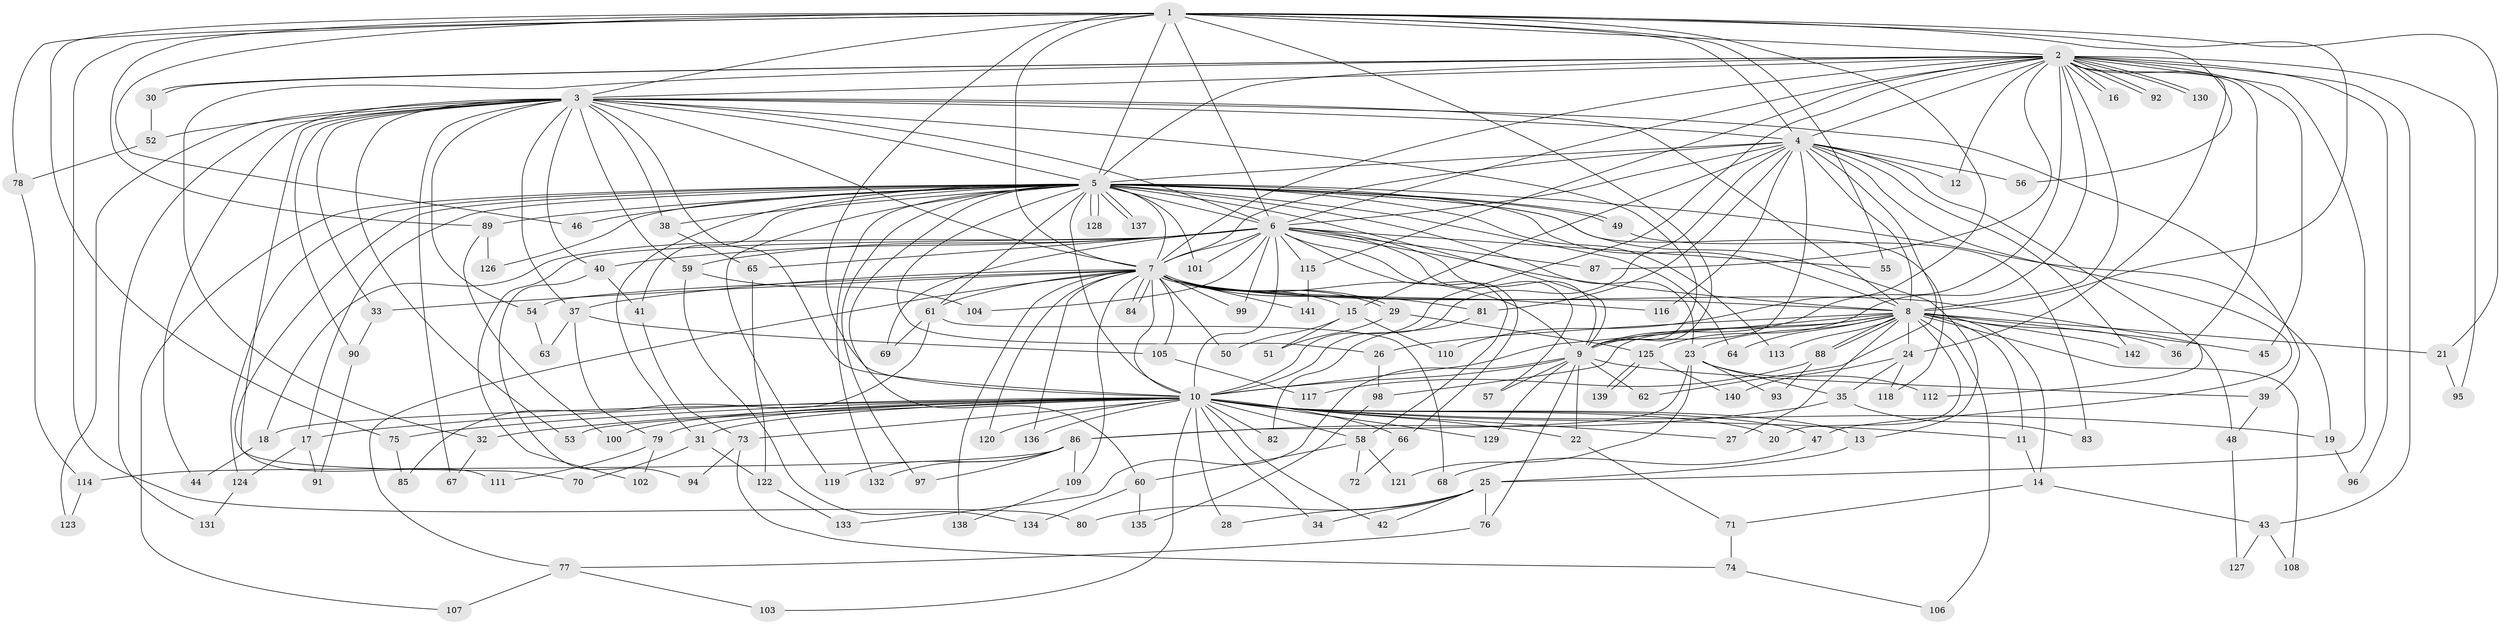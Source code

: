 // coarse degree distribution, {3: 0.22807017543859648, 23: 0.017543859649122806, 5: 0.07017543859649122, 19: 0.03508771929824561, 4: 0.21052631578947367, 2: 0.15789473684210525, 11: 0.017543859649122806, 6: 0.03508771929824561, 1: 0.10526315789473684, 22: 0.017543859649122806, 16: 0.017543859649122806, 27: 0.017543859649122806, 7: 0.03508771929824561, 17: 0.03508771929824561}
// Generated by graph-tools (version 1.1) at 2025/36/03/04/25 23:36:19]
// undirected, 142 vertices, 309 edges
graph export_dot {
  node [color=gray90,style=filled];
  1;
  2;
  3;
  4;
  5;
  6;
  7;
  8;
  9;
  10;
  11;
  12;
  13;
  14;
  15;
  16;
  17;
  18;
  19;
  20;
  21;
  22;
  23;
  24;
  25;
  26;
  27;
  28;
  29;
  30;
  31;
  32;
  33;
  34;
  35;
  36;
  37;
  38;
  39;
  40;
  41;
  42;
  43;
  44;
  45;
  46;
  47;
  48;
  49;
  50;
  51;
  52;
  53;
  54;
  55;
  56;
  57;
  58;
  59;
  60;
  61;
  62;
  63;
  64;
  65;
  66;
  67;
  68;
  69;
  70;
  71;
  72;
  73;
  74;
  75;
  76;
  77;
  78;
  79;
  80;
  81;
  82;
  83;
  84;
  85;
  86;
  87;
  88;
  89;
  90;
  91;
  92;
  93;
  94;
  95;
  96;
  97;
  98;
  99;
  100;
  101;
  102;
  103;
  104;
  105;
  106;
  107;
  108;
  109;
  110;
  111;
  112;
  113;
  114;
  115;
  116;
  117;
  118;
  119;
  120;
  121;
  122;
  123;
  124;
  125;
  126;
  127;
  128;
  129;
  130;
  131;
  132;
  133;
  134;
  135;
  136;
  137;
  138;
  139;
  140;
  141;
  142;
  1 -- 2;
  1 -- 3;
  1 -- 4;
  1 -- 5;
  1 -- 6;
  1 -- 7;
  1 -- 8;
  1 -- 9;
  1 -- 10;
  1 -- 21;
  1 -- 46;
  1 -- 55;
  1 -- 56;
  1 -- 75;
  1 -- 78;
  1 -- 80;
  1 -- 89;
  1 -- 110;
  2 -- 3;
  2 -- 4;
  2 -- 5;
  2 -- 6;
  2 -- 7;
  2 -- 8;
  2 -- 9;
  2 -- 10;
  2 -- 12;
  2 -- 16;
  2 -- 16;
  2 -- 24;
  2 -- 25;
  2 -- 30;
  2 -- 30;
  2 -- 32;
  2 -- 36;
  2 -- 43;
  2 -- 45;
  2 -- 87;
  2 -- 92;
  2 -- 92;
  2 -- 95;
  2 -- 96;
  2 -- 115;
  2 -- 125;
  2 -- 130;
  2 -- 130;
  3 -- 4;
  3 -- 5;
  3 -- 6;
  3 -- 7;
  3 -- 8;
  3 -- 9;
  3 -- 10;
  3 -- 33;
  3 -- 37;
  3 -- 38;
  3 -- 39;
  3 -- 40;
  3 -- 44;
  3 -- 52;
  3 -- 53;
  3 -- 54;
  3 -- 59;
  3 -- 67;
  3 -- 70;
  3 -- 90;
  3 -- 123;
  3 -- 131;
  4 -- 5;
  4 -- 6;
  4 -- 7;
  4 -- 8;
  4 -- 9;
  4 -- 10;
  4 -- 12;
  4 -- 15;
  4 -- 47;
  4 -- 56;
  4 -- 62;
  4 -- 81;
  4 -- 112;
  4 -- 116;
  4 -- 142;
  5 -- 6;
  5 -- 7;
  5 -- 8;
  5 -- 9;
  5 -- 10;
  5 -- 13;
  5 -- 17;
  5 -- 19;
  5 -- 23;
  5 -- 26;
  5 -- 31;
  5 -- 38;
  5 -- 41;
  5 -- 46;
  5 -- 49;
  5 -- 49;
  5 -- 60;
  5 -- 61;
  5 -- 64;
  5 -- 89;
  5 -- 97;
  5 -- 101;
  5 -- 107;
  5 -- 111;
  5 -- 113;
  5 -- 118;
  5 -- 119;
  5 -- 124;
  5 -- 126;
  5 -- 128;
  5 -- 128;
  5 -- 132;
  5 -- 137;
  5 -- 137;
  6 -- 7;
  6 -- 8;
  6 -- 9;
  6 -- 10;
  6 -- 18;
  6 -- 40;
  6 -- 55;
  6 -- 57;
  6 -- 58;
  6 -- 59;
  6 -- 65;
  6 -- 66;
  6 -- 69;
  6 -- 87;
  6 -- 99;
  6 -- 101;
  6 -- 102;
  6 -- 104;
  6 -- 115;
  7 -- 8;
  7 -- 9;
  7 -- 10;
  7 -- 15;
  7 -- 29;
  7 -- 29;
  7 -- 33;
  7 -- 37;
  7 -- 48;
  7 -- 50;
  7 -- 54;
  7 -- 61;
  7 -- 77;
  7 -- 81;
  7 -- 84;
  7 -- 84;
  7 -- 99;
  7 -- 105;
  7 -- 109;
  7 -- 116;
  7 -- 120;
  7 -- 136;
  7 -- 138;
  7 -- 141;
  8 -- 9;
  8 -- 10;
  8 -- 11;
  8 -- 14;
  8 -- 20;
  8 -- 21;
  8 -- 23;
  8 -- 24;
  8 -- 26;
  8 -- 27;
  8 -- 36;
  8 -- 45;
  8 -- 64;
  8 -- 88;
  8 -- 88;
  8 -- 98;
  8 -- 106;
  8 -- 108;
  8 -- 113;
  8 -- 142;
  9 -- 10;
  9 -- 22;
  9 -- 39;
  9 -- 57;
  9 -- 62;
  9 -- 76;
  9 -- 129;
  9 -- 133;
  10 -- 11;
  10 -- 13;
  10 -- 17;
  10 -- 18;
  10 -- 19;
  10 -- 20;
  10 -- 22;
  10 -- 27;
  10 -- 28;
  10 -- 31;
  10 -- 32;
  10 -- 34;
  10 -- 42;
  10 -- 47;
  10 -- 53;
  10 -- 58;
  10 -- 66;
  10 -- 73;
  10 -- 75;
  10 -- 79;
  10 -- 82;
  10 -- 100;
  10 -- 103;
  10 -- 120;
  10 -- 129;
  10 -- 136;
  11 -- 14;
  13 -- 25;
  14 -- 43;
  14 -- 71;
  15 -- 50;
  15 -- 51;
  15 -- 110;
  17 -- 91;
  17 -- 124;
  18 -- 44;
  19 -- 96;
  21 -- 95;
  22 -- 71;
  23 -- 35;
  23 -- 86;
  23 -- 93;
  23 -- 112;
  23 -- 121;
  24 -- 35;
  24 -- 118;
  24 -- 140;
  25 -- 28;
  25 -- 34;
  25 -- 42;
  25 -- 76;
  25 -- 80;
  26 -- 98;
  29 -- 51;
  29 -- 125;
  30 -- 52;
  31 -- 70;
  31 -- 122;
  32 -- 67;
  33 -- 90;
  35 -- 83;
  35 -- 86;
  37 -- 63;
  37 -- 79;
  37 -- 105;
  38 -- 65;
  39 -- 48;
  40 -- 41;
  40 -- 94;
  41 -- 73;
  43 -- 108;
  43 -- 127;
  47 -- 68;
  48 -- 127;
  49 -- 83;
  52 -- 78;
  54 -- 63;
  58 -- 60;
  58 -- 72;
  58 -- 121;
  59 -- 104;
  59 -- 134;
  60 -- 134;
  60 -- 135;
  61 -- 68;
  61 -- 69;
  61 -- 85;
  65 -- 122;
  66 -- 72;
  71 -- 74;
  73 -- 74;
  73 -- 94;
  74 -- 106;
  75 -- 85;
  76 -- 77;
  77 -- 103;
  77 -- 107;
  78 -- 114;
  79 -- 102;
  79 -- 111;
  81 -- 82;
  86 -- 97;
  86 -- 109;
  86 -- 114;
  86 -- 119;
  86 -- 132;
  88 -- 93;
  88 -- 117;
  89 -- 100;
  89 -- 126;
  90 -- 91;
  98 -- 135;
  105 -- 117;
  109 -- 138;
  114 -- 123;
  115 -- 141;
  122 -- 133;
  124 -- 131;
  125 -- 139;
  125 -- 139;
  125 -- 140;
}
